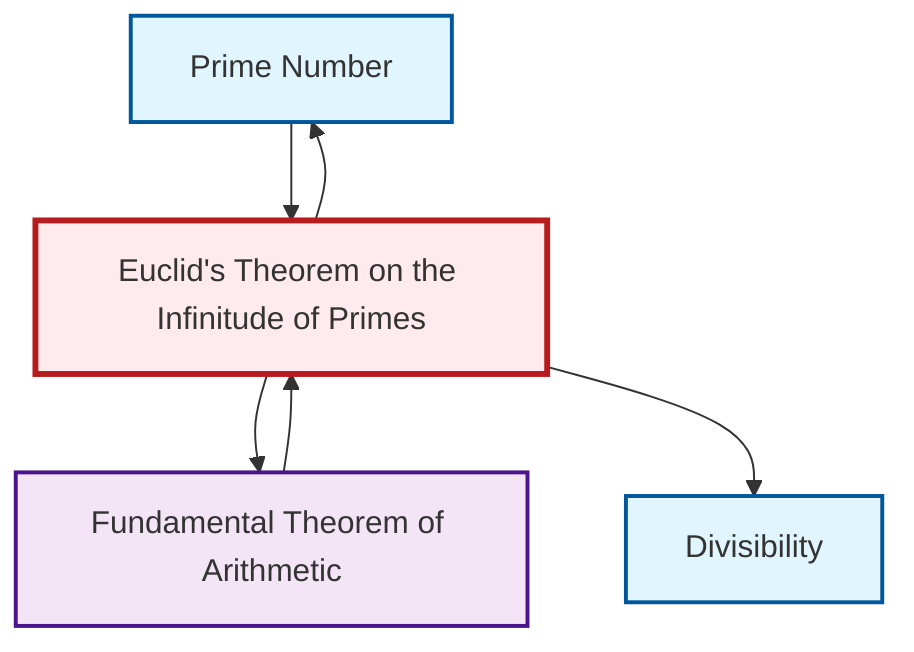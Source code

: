 graph TD
    classDef definition fill:#e1f5fe,stroke:#01579b,stroke-width:2px
    classDef theorem fill:#f3e5f5,stroke:#4a148c,stroke-width:2px
    classDef axiom fill:#fff3e0,stroke:#e65100,stroke-width:2px
    classDef example fill:#e8f5e9,stroke:#1b5e20,stroke-width:2px
    classDef current fill:#ffebee,stroke:#b71c1c,stroke-width:3px
    def-prime["Prime Number"]:::definition
    thm-euclid-infinitude-primes["Euclid's Theorem on the Infinitude of Primes"]:::theorem
    thm-fundamental-arithmetic["Fundamental Theorem of Arithmetic"]:::theorem
    def-divisibility["Divisibility"]:::definition
    thm-euclid-infinitude-primes --> thm-fundamental-arithmetic
    thm-euclid-infinitude-primes --> def-divisibility
    thm-fundamental-arithmetic --> thm-euclid-infinitude-primes
    thm-euclid-infinitude-primes --> def-prime
    def-prime --> thm-euclid-infinitude-primes
    class thm-euclid-infinitude-primes current